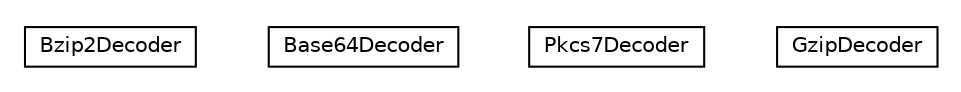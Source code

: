 #!/usr/local/bin/dot
#
# Class diagram 
# Generated by UMLGraph version 5.1 (http://www.umlgraph.org/)
#

digraph G {
	edge [fontname="Helvetica",fontsize=10,labelfontname="Helvetica",labelfontsize=10];
	node [fontname="Helvetica",fontsize=10,shape=plaintext];
	nodesep=0.25;
	ranksep=0.5;
	// com.gc.iotools.fmt.decoders.Bzip2Decoder
	c250 [label=<<table title="com.gc.iotools.fmt.decoders.Bzip2Decoder" border="0" cellborder="1" cellspacing="0" cellpadding="2" port="p" href="./Bzip2Decoder.html">
		<tr><td><table border="0" cellspacing="0" cellpadding="1">
<tr><td align="center" balign="center"> Bzip2Decoder </td></tr>
		</table></td></tr>
		</table>>, fontname="Helvetica", fontcolor="black", fontsize=10.0];
	// com.gc.iotools.fmt.decoders.Base64Decoder
	c251 [label=<<table title="com.gc.iotools.fmt.decoders.Base64Decoder" border="0" cellborder="1" cellspacing="0" cellpadding="2" port="p" href="./Base64Decoder.html">
		<tr><td><table border="0" cellspacing="0" cellpadding="1">
<tr><td align="center" balign="center"> Base64Decoder </td></tr>
		</table></td></tr>
		</table>>, fontname="Helvetica", fontcolor="black", fontsize=10.0];
	// com.gc.iotools.fmt.decoders.Pkcs7Decoder
	c252 [label=<<table title="com.gc.iotools.fmt.decoders.Pkcs7Decoder" border="0" cellborder="1" cellspacing="0" cellpadding="2" port="p" href="./Pkcs7Decoder.html">
		<tr><td><table border="0" cellspacing="0" cellpadding="1">
<tr><td align="center" balign="center"> Pkcs7Decoder </td></tr>
		</table></td></tr>
		</table>>, fontname="Helvetica", fontcolor="black", fontsize=10.0];
	// com.gc.iotools.fmt.decoders.GzipDecoder
	c253 [label=<<table title="com.gc.iotools.fmt.decoders.GzipDecoder" border="0" cellborder="1" cellspacing="0" cellpadding="2" port="p" href="./GzipDecoder.html">
		<tr><td><table border="0" cellspacing="0" cellpadding="1">
<tr><td align="center" balign="center"> GzipDecoder </td></tr>
		</table></td></tr>
		</table>>, fontname="Helvetica", fontcolor="black", fontsize=10.0];
}

